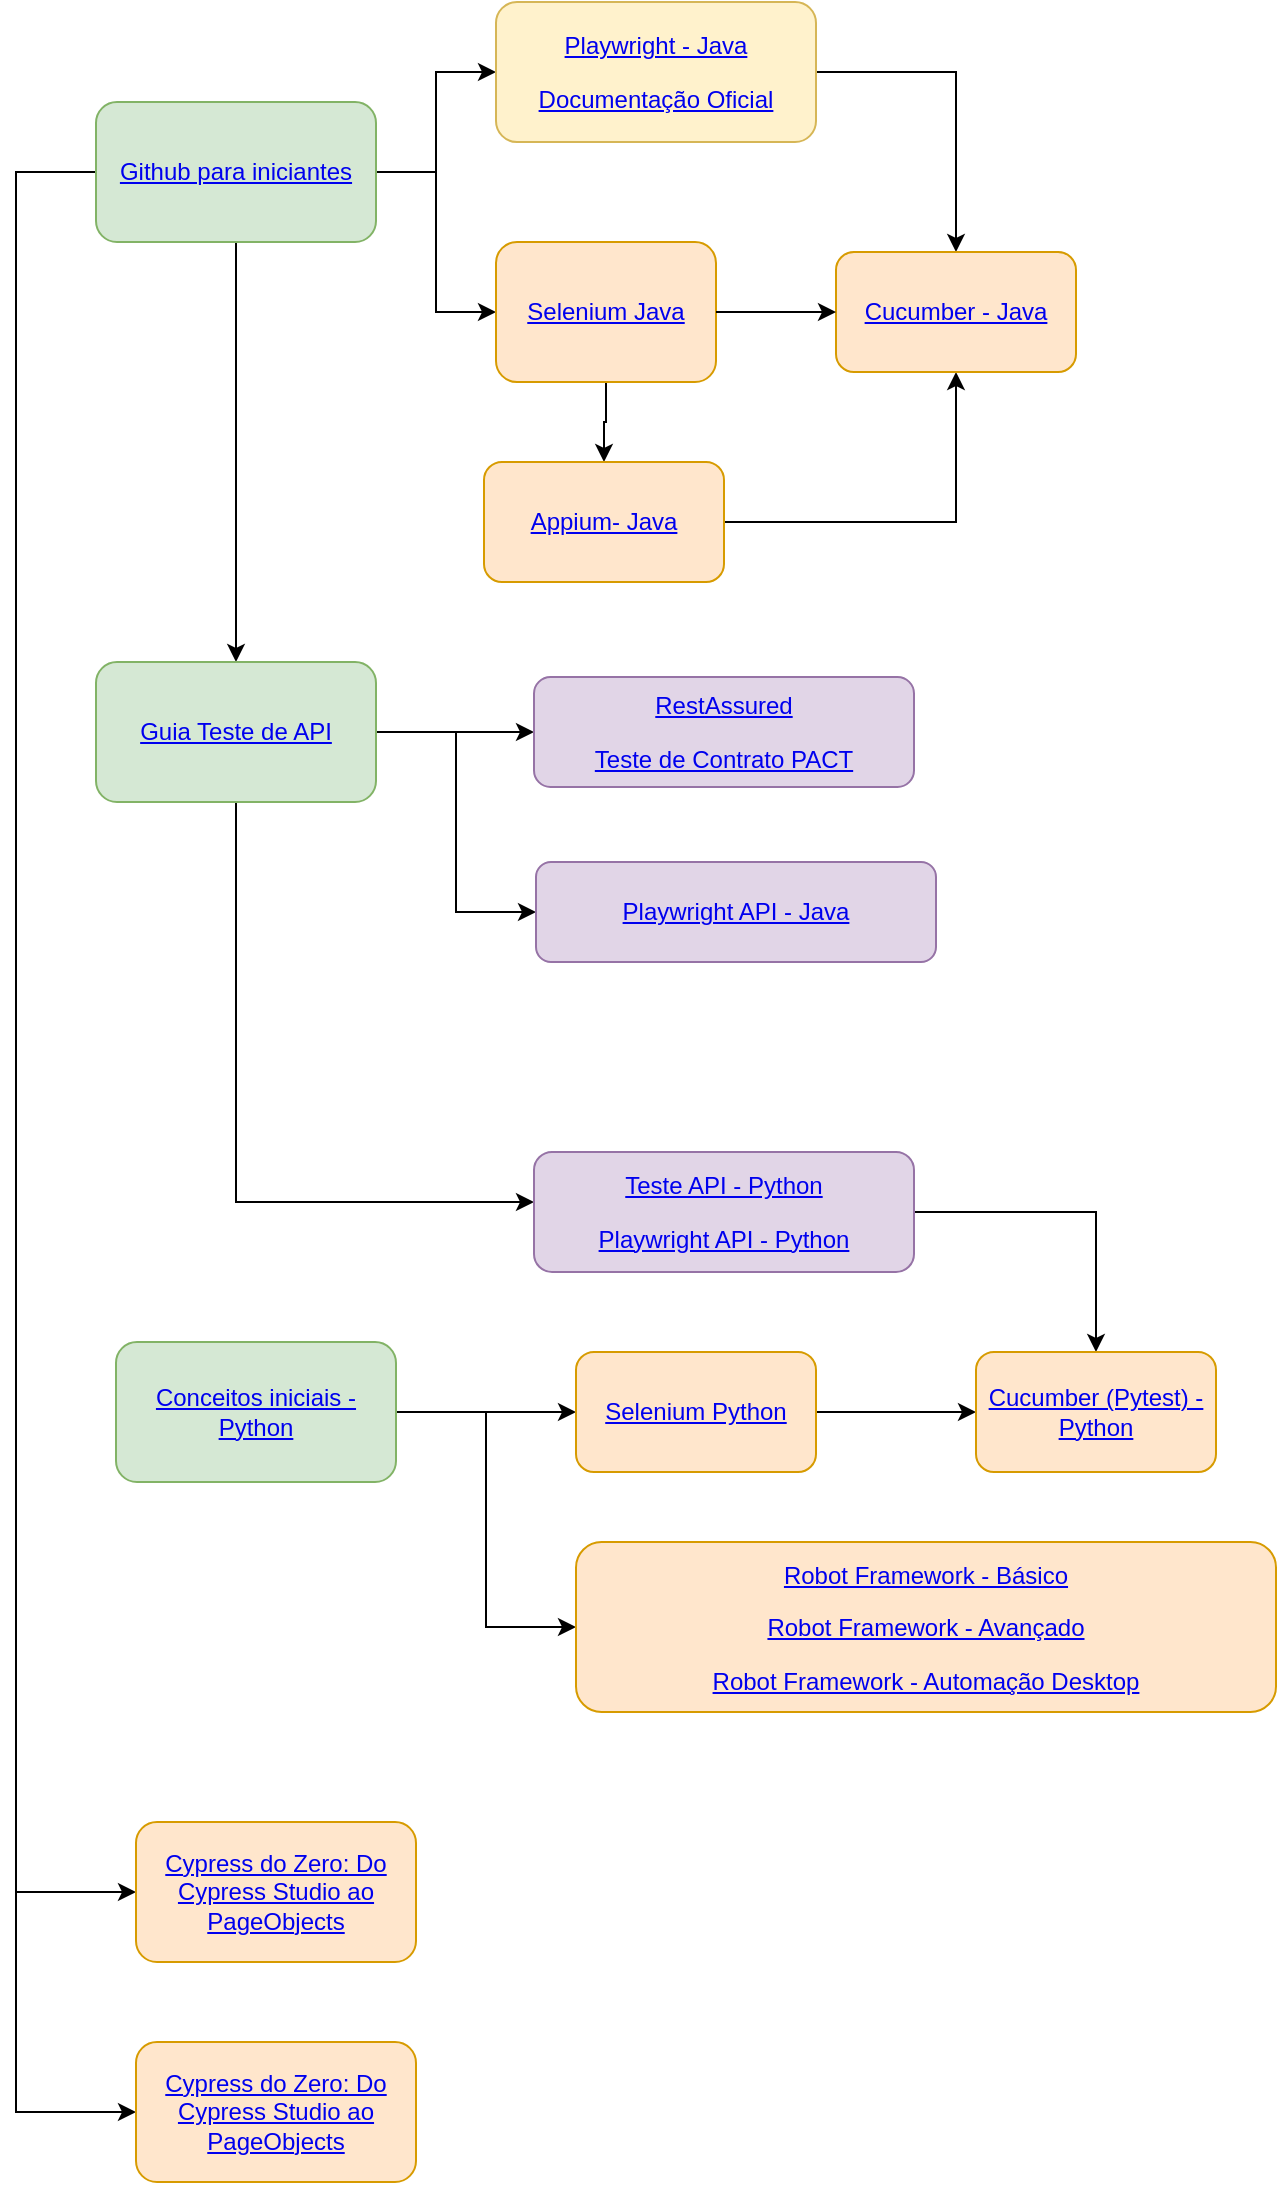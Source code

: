 <mxfile version="24.5.4" type="github">
  <diagram name="Página-1" id="zNzb7YGpmJKHPsOs2Py7">
    <mxGraphModel dx="1188" dy="626" grid="1" gridSize="10" guides="1" tooltips="1" connect="1" arrows="1" fold="1" page="1" pageScale="1" pageWidth="827" pageHeight="1169" math="0" shadow="0">
      <root>
        <mxCell id="0" />
        <mxCell id="1" parent="0" />
        <mxCell id="C-AJYibhgRINaA0Zn2Uu-2" value="" style="edgeStyle=orthogonalEdgeStyle;rounded=0;orthogonalLoop=1;jettySize=auto;html=1;" edge="1" parent="1" source="VYMMDPcB0hkNtFmYqeaA-1" target="C-AJYibhgRINaA0Zn2Uu-1">
          <mxGeometry relative="1" as="geometry" />
        </mxCell>
        <mxCell id="C-AJYibhgRINaA0Zn2Uu-6" value="" style="edgeStyle=orthogonalEdgeStyle;rounded=0;orthogonalLoop=1;jettySize=auto;html=1;entryX=0;entryY=0.5;entryDx=0;entryDy=0;" edge="1" parent="1" source="VYMMDPcB0hkNtFmYqeaA-1" target="C-AJYibhgRINaA0Zn2Uu-5">
          <mxGeometry relative="1" as="geometry" />
        </mxCell>
        <mxCell id="C-AJYibhgRINaA0Zn2Uu-33" style="edgeStyle=orthogonalEdgeStyle;rounded=0;orthogonalLoop=1;jettySize=auto;html=1;" edge="1" parent="1" source="VYMMDPcB0hkNtFmYqeaA-1" target="C-AJYibhgRINaA0Zn2Uu-14">
          <mxGeometry relative="1" as="geometry" />
        </mxCell>
        <mxCell id="C-AJYibhgRINaA0Zn2Uu-36" style="edgeStyle=orthogonalEdgeStyle;rounded=0;orthogonalLoop=1;jettySize=auto;html=1;entryX=0;entryY=0.5;entryDx=0;entryDy=0;" edge="1" parent="1" source="VYMMDPcB0hkNtFmYqeaA-1" target="C-AJYibhgRINaA0Zn2Uu-31">
          <mxGeometry relative="1" as="geometry">
            <Array as="points">
              <mxPoint x="60" y="95" />
              <mxPoint x="60" y="955" />
            </Array>
          </mxGeometry>
        </mxCell>
        <mxCell id="C-AJYibhgRINaA0Zn2Uu-37" style="edgeStyle=orthogonalEdgeStyle;rounded=0;orthogonalLoop=1;jettySize=auto;html=1;entryX=0;entryY=0.5;entryDx=0;entryDy=0;" edge="1" parent="1" source="VYMMDPcB0hkNtFmYqeaA-1" target="C-AJYibhgRINaA0Zn2Uu-32">
          <mxGeometry relative="1" as="geometry">
            <Array as="points">
              <mxPoint x="60" y="95" />
              <mxPoint x="60" y="1065" />
            </Array>
          </mxGeometry>
        </mxCell>
        <mxCell id="VYMMDPcB0hkNtFmYqeaA-1" value="&lt;a target=&quot;_blank&quot; href=&quot;https://www.udemy.com/git-e-github-para-iniciantes/learn/lecture/5120486#overview&quot;&gt;Github para iniciantes&lt;/a&gt;" style="rounded=1;whiteSpace=wrap;html=1;fillColor=#d5e8d4;strokeColor=#82b366;" parent="1" vertex="1">
          <mxGeometry x="100" y="60" width="140" height="70" as="geometry" />
        </mxCell>
        <mxCell id="C-AJYibhgRINaA0Zn2Uu-27" style="edgeStyle=orthogonalEdgeStyle;rounded=0;orthogonalLoop=1;jettySize=auto;html=1;entryX=0.5;entryY=0;entryDx=0;entryDy=0;" edge="1" parent="1" source="C-AJYibhgRINaA0Zn2Uu-1" target="C-AJYibhgRINaA0Zn2Uu-9">
          <mxGeometry relative="1" as="geometry" />
        </mxCell>
        <mxCell id="C-AJYibhgRINaA0Zn2Uu-1" value="&lt;p&gt;&lt;a target=&quot;_blank&quot; href=&quot;https://www.youtube.com/playlist?list=PLFGoYjJG_fqrjcgRUcc2ubbZGtbRcC6W8&quot;&gt;Playwright - Java&lt;/a&gt;&lt;/p&gt;&lt;p&gt;&lt;a target=&quot;_blank&quot; href=&quot;https://playwright.dev/java/&quot;&gt;Documentação Oficial&lt;/a&gt;&lt;/p&gt;" style="rounded=1;whiteSpace=wrap;html=1;fillColor=#fff2cc;strokeColor=#d6b656;" vertex="1" parent="1">
          <mxGeometry x="300" y="10" width="160" height="70" as="geometry" />
        </mxCell>
        <mxCell id="C-AJYibhgRINaA0Zn2Uu-8" value="" style="edgeStyle=orthogonalEdgeStyle;rounded=0;orthogonalLoop=1;jettySize=auto;html=1;" edge="1" parent="1" source="C-AJYibhgRINaA0Zn2Uu-5" target="C-AJYibhgRINaA0Zn2Uu-7">
          <mxGeometry relative="1" as="geometry" />
        </mxCell>
        <mxCell id="C-AJYibhgRINaA0Zn2Uu-5" value="&lt;a target=&quot;_blank&quot; href=&quot;https://www.youtube.com/watch?v=ZFOdetBp55U&quot;&gt;Selenium Java&lt;/a&gt;" style="rounded=1;whiteSpace=wrap;html=1;fillColor=#ffe6cc;strokeColor=#d79b00;" vertex="1" parent="1">
          <mxGeometry x="300" y="130" width="110" height="70" as="geometry" />
        </mxCell>
        <mxCell id="C-AJYibhgRINaA0Zn2Uu-10" value="" style="edgeStyle=orthogonalEdgeStyle;rounded=0;orthogonalLoop=1;jettySize=auto;html=1;" edge="1" parent="1" source="C-AJYibhgRINaA0Zn2Uu-7" target="C-AJYibhgRINaA0Zn2Uu-9">
          <mxGeometry relative="1" as="geometry" />
        </mxCell>
        <mxCell id="C-AJYibhgRINaA0Zn2Uu-7" value="&lt;a target=&quot;_blank&quot; href=&quot;https://www.udemy.com/testes-appium/learn/lecture/9596868#overview&quot;&gt;Appium- Java&lt;/a&gt;" style="rounded=1;whiteSpace=wrap;html=1;fillColor=#ffe6cc;strokeColor=#d79b00;" vertex="1" parent="1">
          <mxGeometry x="294" y="240" width="120" height="60" as="geometry" />
        </mxCell>
        <mxCell id="C-AJYibhgRINaA0Zn2Uu-9" value="&lt;a target=&quot;_blank&quot; href=&quot;https://www.udemy.com/cucumber-java/learn/lecture/9971142#overview&quot;&gt;Cucumber - Java&lt;/a&gt;" style="rounded=1;whiteSpace=wrap;html=1;fillColor=#ffe6cc;strokeColor=#d79b00;" vertex="1" parent="1">
          <mxGeometry x="470" y="135" width="120" height="60" as="geometry" />
        </mxCell>
        <mxCell id="C-AJYibhgRINaA0Zn2Uu-11" value="" style="endArrow=classic;html=1;rounded=0;exitX=1;exitY=0.5;exitDx=0;exitDy=0;entryX=0;entryY=0.5;entryDx=0;entryDy=0;" edge="1" parent="1" source="C-AJYibhgRINaA0Zn2Uu-5" target="C-AJYibhgRINaA0Zn2Uu-9">
          <mxGeometry width="50" height="50" relative="1" as="geometry">
            <mxPoint x="380" y="290" as="sourcePoint" />
            <mxPoint x="430" y="240" as="targetPoint" />
          </mxGeometry>
        </mxCell>
        <mxCell id="C-AJYibhgRINaA0Zn2Uu-16" value="" style="edgeStyle=orthogonalEdgeStyle;rounded=0;orthogonalLoop=1;jettySize=auto;html=1;" edge="1" parent="1" source="C-AJYibhgRINaA0Zn2Uu-14" target="C-AJYibhgRINaA0Zn2Uu-15">
          <mxGeometry relative="1" as="geometry" />
        </mxCell>
        <mxCell id="C-AJYibhgRINaA0Zn2Uu-18" value="" style="edgeStyle=orthogonalEdgeStyle;rounded=0;orthogonalLoop=1;jettySize=auto;html=1;entryX=0;entryY=0.5;entryDx=0;entryDy=0;" edge="1" parent="1" source="C-AJYibhgRINaA0Zn2Uu-14" target="C-AJYibhgRINaA0Zn2Uu-17">
          <mxGeometry relative="1" as="geometry" />
        </mxCell>
        <mxCell id="C-AJYibhgRINaA0Zn2Uu-20" value="" style="edgeStyle=orthogonalEdgeStyle;rounded=0;orthogonalLoop=1;jettySize=auto;html=1;" edge="1" parent="1" source="C-AJYibhgRINaA0Zn2Uu-14" target="C-AJYibhgRINaA0Zn2Uu-19">
          <mxGeometry relative="1" as="geometry">
            <Array as="points">
              <mxPoint x="170" y="610" />
            </Array>
          </mxGeometry>
        </mxCell>
        <mxCell id="C-AJYibhgRINaA0Zn2Uu-14" value="&lt;a target=&quot;_blank&quot; href=&quot;https://www.youtube.com/playlist?list=PLf8x7B3nFTl17WeEVj405tHlstiq1kNBX&quot;&gt;Guia Teste de API&lt;/a&gt;" style="rounded=1;whiteSpace=wrap;html=1;fillColor=#d5e8d4;strokeColor=#82b366;" vertex="1" parent="1">
          <mxGeometry x="100" y="340" width="140" height="70" as="geometry" />
        </mxCell>
        <mxCell id="C-AJYibhgRINaA0Zn2Uu-15" value="&lt;p&gt;&lt;a target=&quot;_blank&quot; href=&quot;https://www.udemy.com/course/testando-api-rest-com-rest-assured/learn/lecture/14737850#overview&quot;&gt;RestAssured&lt;/a&gt;&lt;/p&gt;&lt;p&gt;&lt;a target=&quot;_blank&quot; href=&quot;https://www.udemy.com/course/testes-de-contrato-em-java-com-pact/&quot;&gt;Teste de Contrato PACT&lt;/a&gt;&lt;/p&gt;" style="rounded=1;whiteSpace=wrap;html=1;fillColor=#e1d5e7;strokeColor=#9673a6;" vertex="1" parent="1">
          <mxGeometry x="319" y="347.5" width="190" height="55" as="geometry" />
        </mxCell>
        <mxCell id="C-AJYibhgRINaA0Zn2Uu-17" value="&lt;a target=&quot;_blank&quot; href=&quot;https://www.youtube.com/playlist?list=PLFGoYjJG_fqpkA13xItqpyr5CXu3HEDkj&quot;&gt;Playwright API - Java&lt;/a&gt;" style="rounded=1;whiteSpace=wrap;html=1;fillColor=#e1d5e7;strokeColor=#9673a6;" vertex="1" parent="1">
          <mxGeometry x="320" y="440" width="200" height="50" as="geometry" />
        </mxCell>
        <mxCell id="C-AJYibhgRINaA0Zn2Uu-26" style="edgeStyle=orthogonalEdgeStyle;rounded=0;orthogonalLoop=1;jettySize=auto;html=1;entryX=0.5;entryY=0;entryDx=0;entryDy=0;" edge="1" parent="1" source="C-AJYibhgRINaA0Zn2Uu-19" target="C-AJYibhgRINaA0Zn2Uu-24">
          <mxGeometry relative="1" as="geometry" />
        </mxCell>
        <mxCell id="C-AJYibhgRINaA0Zn2Uu-19" value="&lt;p&gt;&lt;a target=&quot;_blank&quot; href=&quot;https://testautomationu.applitools.com/python-api-testing/&quot;&gt;Teste API - Python&lt;/a&gt;&lt;/p&gt;&lt;p&gt;&lt;a target=&quot;_blank&quot; href=&quot;https://playwright.dev/python/docs/api-testing&quot;&gt;Playwright API - Python&lt;/a&gt;&lt;/p&gt;" style="rounded=1;whiteSpace=wrap;html=1;fillColor=#e1d5e7;strokeColor=#9673a6;" vertex="1" parent="1">
          <mxGeometry x="319" y="585" width="190" height="60" as="geometry" />
        </mxCell>
        <mxCell id="C-AJYibhgRINaA0Zn2Uu-23" value="" style="edgeStyle=orthogonalEdgeStyle;rounded=0;orthogonalLoop=1;jettySize=auto;html=1;" edge="1" parent="1" source="C-AJYibhgRINaA0Zn2Uu-21" target="C-AJYibhgRINaA0Zn2Uu-22">
          <mxGeometry relative="1" as="geometry" />
        </mxCell>
        <mxCell id="C-AJYibhgRINaA0Zn2Uu-30" value="" style="edgeStyle=orthogonalEdgeStyle;rounded=0;orthogonalLoop=1;jettySize=auto;html=1;entryX=0;entryY=0.5;entryDx=0;entryDy=0;" edge="1" parent="1" source="C-AJYibhgRINaA0Zn2Uu-21" target="C-AJYibhgRINaA0Zn2Uu-29">
          <mxGeometry relative="1" as="geometry" />
        </mxCell>
        <mxCell id="C-AJYibhgRINaA0Zn2Uu-21" value="&lt;a target=&quot;_blank&quot; href=&quot;https://testautomationu.applitools.com/python-tutorial/&quot;&gt;Conceitos iniciais - Python&lt;/a&gt;" style="rounded=1;whiteSpace=wrap;html=1;fillColor=#d5e8d4;strokeColor=#82b366;" vertex="1" parent="1">
          <mxGeometry x="110" y="680" width="140" height="70" as="geometry" />
        </mxCell>
        <mxCell id="C-AJYibhgRINaA0Zn2Uu-25" value="" style="edgeStyle=orthogonalEdgeStyle;rounded=0;orthogonalLoop=1;jettySize=auto;html=1;" edge="1" parent="1" source="C-AJYibhgRINaA0Zn2Uu-22" target="C-AJYibhgRINaA0Zn2Uu-24">
          <mxGeometry relative="1" as="geometry" />
        </mxCell>
        <mxCell id="C-AJYibhgRINaA0Zn2Uu-22" value="&lt;a target=&quot;_blank&quot; href=&quot;https://testautomationu.applitools.com/selenium-webdriver-python-tutorial/&quot;&gt;Selenium Python&lt;/a&gt;" style="rounded=1;whiteSpace=wrap;html=1;fillColor=#ffe6cc;strokeColor=#d79b00;" vertex="1" parent="1">
          <mxGeometry x="340" y="685" width="120" height="60" as="geometry" />
        </mxCell>
        <mxCell id="C-AJYibhgRINaA0Zn2Uu-24" value="&lt;a target=&quot;_blank&quot; href=&quot;https://testautomationu.applitools.com/behavior-driven-python-with-pytest-bdd/&quot;&gt;Cucumber (Pytest) - Python&lt;/a&gt;" style="rounded=1;whiteSpace=wrap;html=1;fillColor=#ffe6cc;strokeColor=#d79b00;" vertex="1" parent="1">
          <mxGeometry x="540" y="685" width="120" height="60" as="geometry" />
        </mxCell>
        <mxCell id="C-AJYibhgRINaA0Zn2Uu-29" value="&lt;p&gt;&lt;a target=&quot;_blank&quot; href=&quot;https://www.udemy.com/course/automacao-de-testes-com-robot-framework-basico/learn/lecture/9504432#overview&quot;&gt;Robot Framework - Básico&lt;/a&gt;&lt;/p&gt;&lt;p&gt;&lt;a target=&quot;_blank&quot; href=&quot;https://www.udemy.com/course/automacao-de-testes-com-robot-framework-avancado/learn/lecture/16030036?src=sac&amp;amp;kw=Robot#overview&quot;&gt;Robot Framework - Avançado&lt;/a&gt;&lt;/p&gt;&lt;p&gt;&lt;a target=&quot;_blank&quot; href=&quot;https://www.youtube.com/watch?v=WIIm6eeqKM4&quot;&gt;Robot Framework - Automação Desktop&lt;/a&gt;&lt;/p&gt;" style="rounded=1;whiteSpace=wrap;html=1;fillColor=#ffe6cc;strokeColor=#d79b00;" vertex="1" parent="1">
          <mxGeometry x="340" y="780" width="350" height="85" as="geometry" />
        </mxCell>
        <mxCell id="C-AJYibhgRINaA0Zn2Uu-31" value="&lt;a target=&quot;_blank&quot; href=&quot;https://www.udemy.com/course/cypress-do-zero-2023-do-cypress-studio-ao-pageobjects/learn/lecture/39302978#overview&quot;&gt;Cypress do Zero: Do Cypress Studio ao PageObjects&lt;/a&gt;" style="rounded=1;whiteSpace=wrap;html=1;fillColor=#ffe6cc;strokeColor=#d79b00;" vertex="1" parent="1">
          <mxGeometry x="120" y="920" width="140" height="70" as="geometry" />
        </mxCell>
        <mxCell id="C-AJYibhgRINaA0Zn2Uu-32" value="&lt;a href=&quot;https://www.udemy.com/course/cypress-do-zero-2023-do-cypress-studio-ao-pageobjects/learn/lecture/39302978#overview&quot; target=&quot;_blank&quot;&gt;Cypress do Zero: Do Cypress Studio ao PageObjects&lt;/a&gt;" style="rounded=1;whiteSpace=wrap;html=1;fillColor=#ffe6cc;strokeColor=#d79b00;" vertex="1" parent="1">
          <mxGeometry x="120" y="1030" width="140" height="70" as="geometry" />
        </mxCell>
      </root>
    </mxGraphModel>
  </diagram>
</mxfile>
